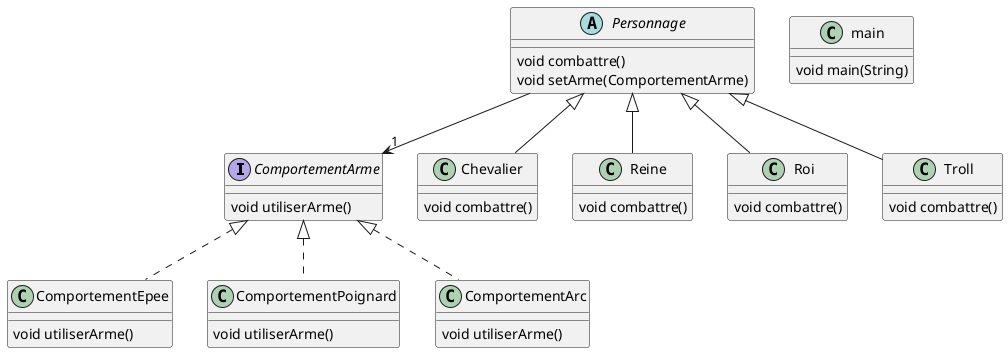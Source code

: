 @startuml

' definitions
' -----------

' package "armes"
interface ComportementArme
' end package

' package "personnages"
class Chevalier
abstract Personnage
class Reine
class Roi
class Troll
' end package

' package "appli"
class main
' end package

' package "armes.impl"
class ComportementEpee
class ComportementPoignard
class ComportementArc
' end package

' content
' -------

' Chevalier:
Personnage <|-- Chevalier
Chevalier : void combattre()

' Roi:
Personnage <|-- Roi
Roi : void combattre()

' ComportementPoignard:
ComportementArme <|.. ComportementPoignard
ComportementPoignard : void utiliserArme()

' Reine:
Personnage <|-- Reine
Reine : void combattre()

' ComportementEpee:
ComportementArme <|.. ComportementEpee
ComportementEpee : void utiliserArme()

' main:
main : void main(String)

' Personnage:
Personnage --> "1" ComportementArme
Personnage : void combattre()
Personnage : void setArme(ComportementArme)

' Troll:
Personnage <|-- Troll
Troll : void combattre()

' ComportementArme:
ComportementArme : void utiliserArme()

' ComportementArc:
ComportementArme <|.. ComportementArc
ComportementArc : void utiliserArme()

@enduml
